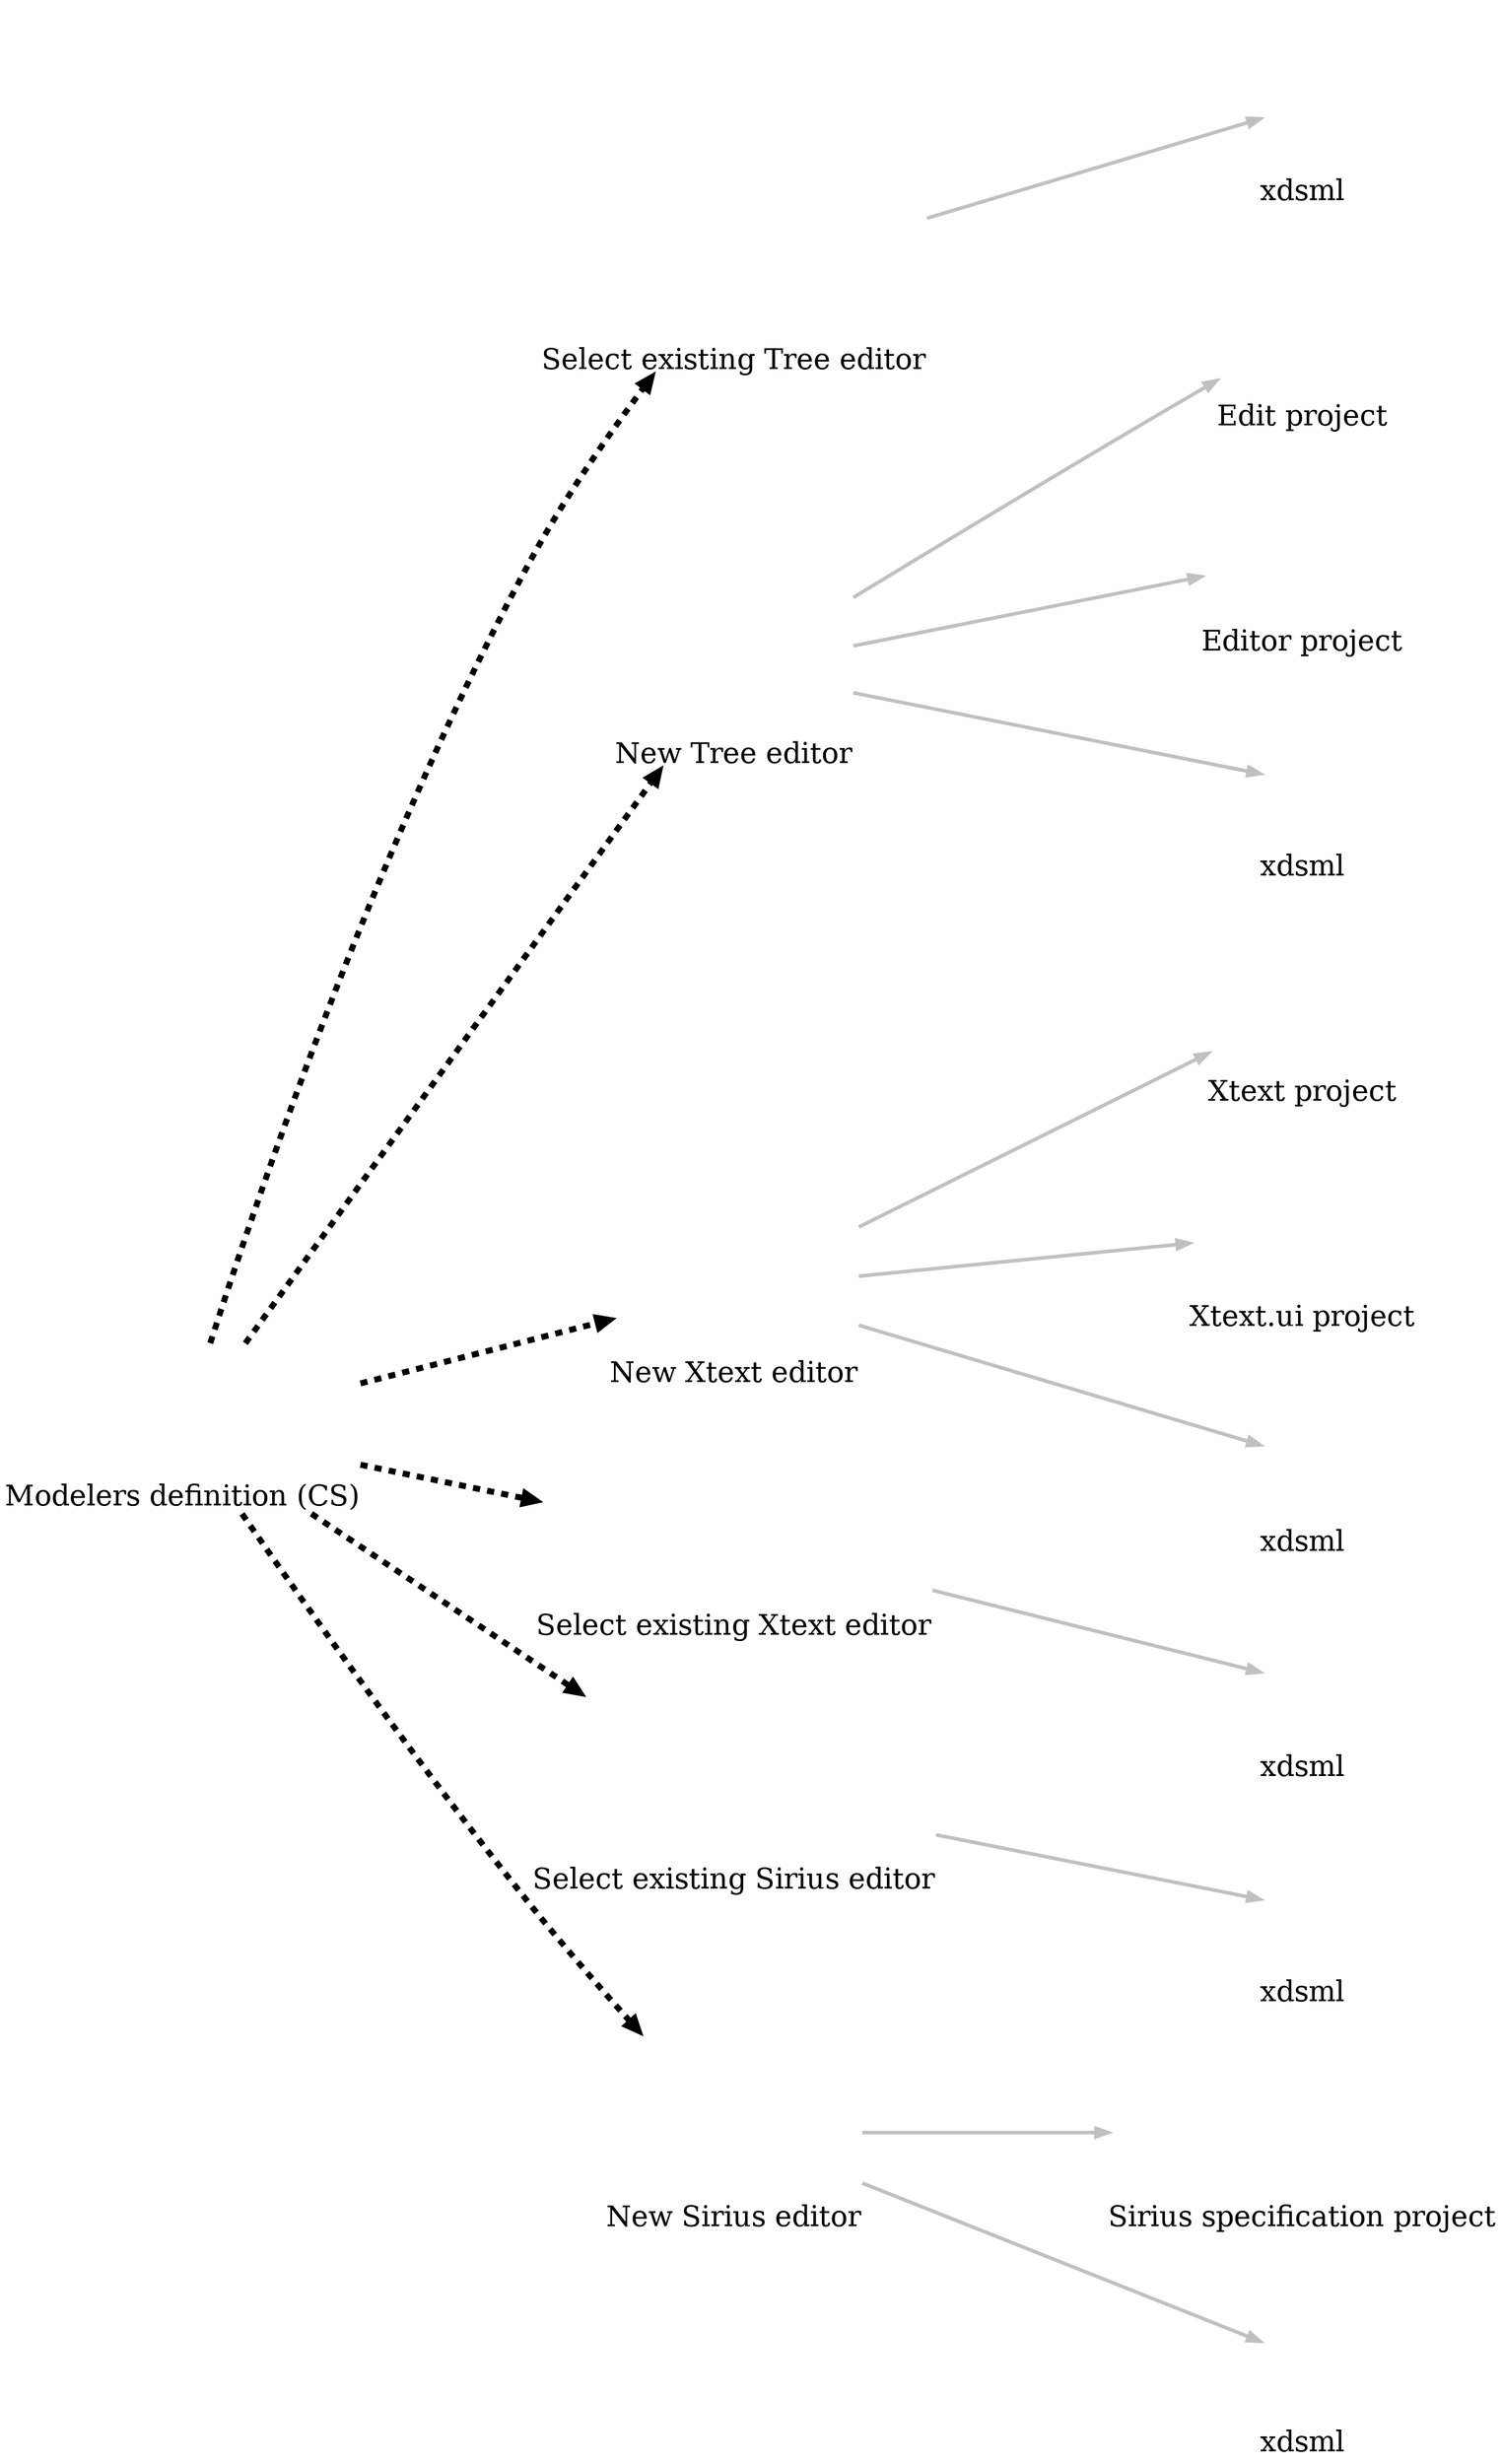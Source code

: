 // Start of user code protected header
// Automatically generated thanks to fr.obeo.dsl.workflow.gen/.../generate.mtl
// from a Workflow model
digraph G {
	graph [ layout=dot rankdir=LR ranksep="2.0"]
	edge [ style="setlinewidth(3)" ]
	node [ shape=none fontsize="24" labelloc=b margin="0,1.0" ]
//End of user code
// Step: Modelers definition (CS) -- TODO
Modelers_definition__CS_ [ label="Modelers definition (CS)" image="step.png" margin="0,0.8" ]
	// Command: Select existing Tree editor -- 
	Select_existing_Tree_editor [ label="Select existing Tree editor" image="command.png" ]
		Select_existing_Tree_editor___xdsml [ label="xdsml" image="artifact_update.png" ]
		Select_existing_Tree_editor -> Select_existing_Tree_editor___xdsml[ color=gray ]
	// EndCommand: Select existing Tree editor
	Modelers_definition__CS_ -> Select_existing_Tree_editor[ style="dashed,setlinewidth(5)" ]
	// Command: New Tree editor -- TODO
	New_Tree_editor [ label="New Tree editor" image="command.png" ]
		New_Tree_editor___Edit_project [ label="Edit project" image="artifact_add.png" ]
		New_Tree_editor -> New_Tree_editor___Edit_project[ color=gray ]
		New_Tree_editor___Editor_project [ label="Editor project" image="artifact_add.png" ]
		New_Tree_editor -> New_Tree_editor___Editor_project[ color=gray ]
		New_Tree_editor___xdsml [ label="xdsml" image="artifact_update.png" ]
		New_Tree_editor -> New_Tree_editor___xdsml[ color=gray ]
	// EndCommand: New Tree editor
	Modelers_definition__CS_ -> New_Tree_editor[ style="dashed,setlinewidth(5)" ]
	// Command: New Xtext editor -- TODO
	New_Xtext_editor [ label="New Xtext editor" image="command.png" ]
		New_Xtext_editor___Xtext_project [ label="Xtext project" image="artifact_add.png" ]
		New_Xtext_editor -> New_Xtext_editor___Xtext_project[ color=gray ]
		New_Xtext_editor___Xtext_ui_project [ label="Xtext.ui project" image="artifact_add.png" ]
		New_Xtext_editor -> New_Xtext_editor___Xtext_ui_project[ color=gray ]
		New_Xtext_editor___xdsml [ label="xdsml" image="artifact_update.png" ]
		New_Xtext_editor -> New_Xtext_editor___xdsml[ color=gray ]
	// EndCommand: New Xtext editor
	Modelers_definition__CS_ -> New_Xtext_editor[ style="dashed,setlinewidth(5)" ]
	// Command: Select existing Xtext editor -- 
	Select_existing_Xtext_editor [ label="Select existing Xtext editor" image="command.png" ]
		Select_existing_Xtext_editor___xdsml [ label="xdsml" image="artifact_update.png" ]
		Select_existing_Xtext_editor -> Select_existing_Xtext_editor___xdsml[ color=gray ]
	// EndCommand: Select existing Xtext editor
	Modelers_definition__CS_ -> Select_existing_Xtext_editor[ style="dashed,setlinewidth(5)" ]
	// Command: Select existing Sirius editor -- 
	Select_existing_Sirius_editor [ label="Select existing Sirius editor" image="command.png" ]
		Select_existing_Sirius_editor___xdsml [ label="xdsml" image="artifact_update.png" ]
		Select_existing_Sirius_editor -> Select_existing_Sirius_editor___xdsml[ color=gray ]
	// EndCommand: Select existing Sirius editor
	Modelers_definition__CS_ -> Select_existing_Sirius_editor[ style="dashed,setlinewidth(5)" ]
	// Command: New Sirius editor -- TODO
	New_Sirius_editor [ label="New Sirius editor" image="command.png" ]
		New_Sirius_editor___Sirius_specification_project [ label="Sirius specification project" image="artifact_add.png" ]
		New_Sirius_editor -> New_Sirius_editor___Sirius_specification_project[ color=gray ]
		New_Sirius_editor___xdsml [ label="xdsml" image="artifact_update.png" ]
		New_Sirius_editor -> New_Sirius_editor___xdsml[ color=gray ]
	// EndCommand: New Sirius editor
	Modelers_definition__CS_ -> New_Sirius_editor[ style="dashed,setlinewidth(5)" ]
// EndStep: Modelers definition (CS)
}
//
